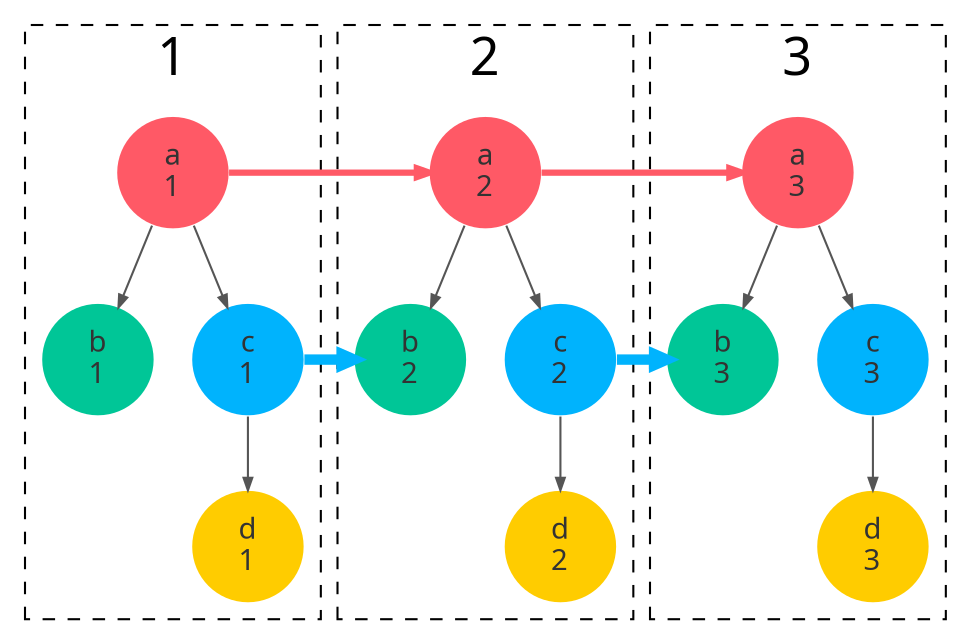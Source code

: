 digraph {
    bgcolor="none"
    fontname="sans"
    fontsize="25"
    style="dashed"

    node [
        fontname="sans",
        fontcolor="#333333",
        shape="circle",
        color="transparent",
        style="filled",
        fillcolor="#aaaaaa"
    ]

    edge [
        color="#555555",
        arrowsize="0.6"
    ]

    a1 [fillcolor="#ff5966"]
    b1 [fillcolor="#00c697"]
    c1 [fillcolor="#00b3fd"]
    d1 [fillcolor="#ffcc00"]
    a2 [fillcolor="#ff5966"]
    b2 [fillcolor="#00c697"]
    c2 [fillcolor="#00b3fd"]
    d2 [fillcolor="#ffcc00"]
    a3 [fillcolor="#ff5966"]
    b3 [fillcolor="#00c697"]
    c3 [fillcolor="#00b3fd"]
    d3 [fillcolor="#ffcc00"]

    subgraph cluster_1 {
        label = "1"

        a1 [label="a\n1"]
        b1 [label="b\n1"]
        c1 [label="c\n1"]
        d1 [label="d\n1"]

        c1 -> d1
        a1 -> b1
        a1 -> c1
    }

    subgraph cluster_2 {
        label = "2"

        a2 [label="a\n2"]
        b2 [label="b\n2"]
        c2 [label="c\n2"]
        d2 [label="d\n2"]

        c2 -> d2
        a2 -> b2
        a2 -> c2
    }

    subgraph cluster_3 {
        label = "3"

        a3 [label="a\n3"]
        b3 [label="b\n3"]
        c3 [label="c\n3"]
        d3 [label="d\n3"]

        c3 -> d3
        a3 -> b3
        a3 -> c3
    }

    a1 -> a2 [constraint=false, color="#ff5966", penwidth="3"];
    a2 -> a3 [constraint=false, color="#ff5966", penwidth="3"];
    c1 -> b2 [constraint=false, color="#00b3fd", penwidth="5"];
    c2 -> b3 [constraint=false, color="#00b3fd", penwidth="5"];
}
